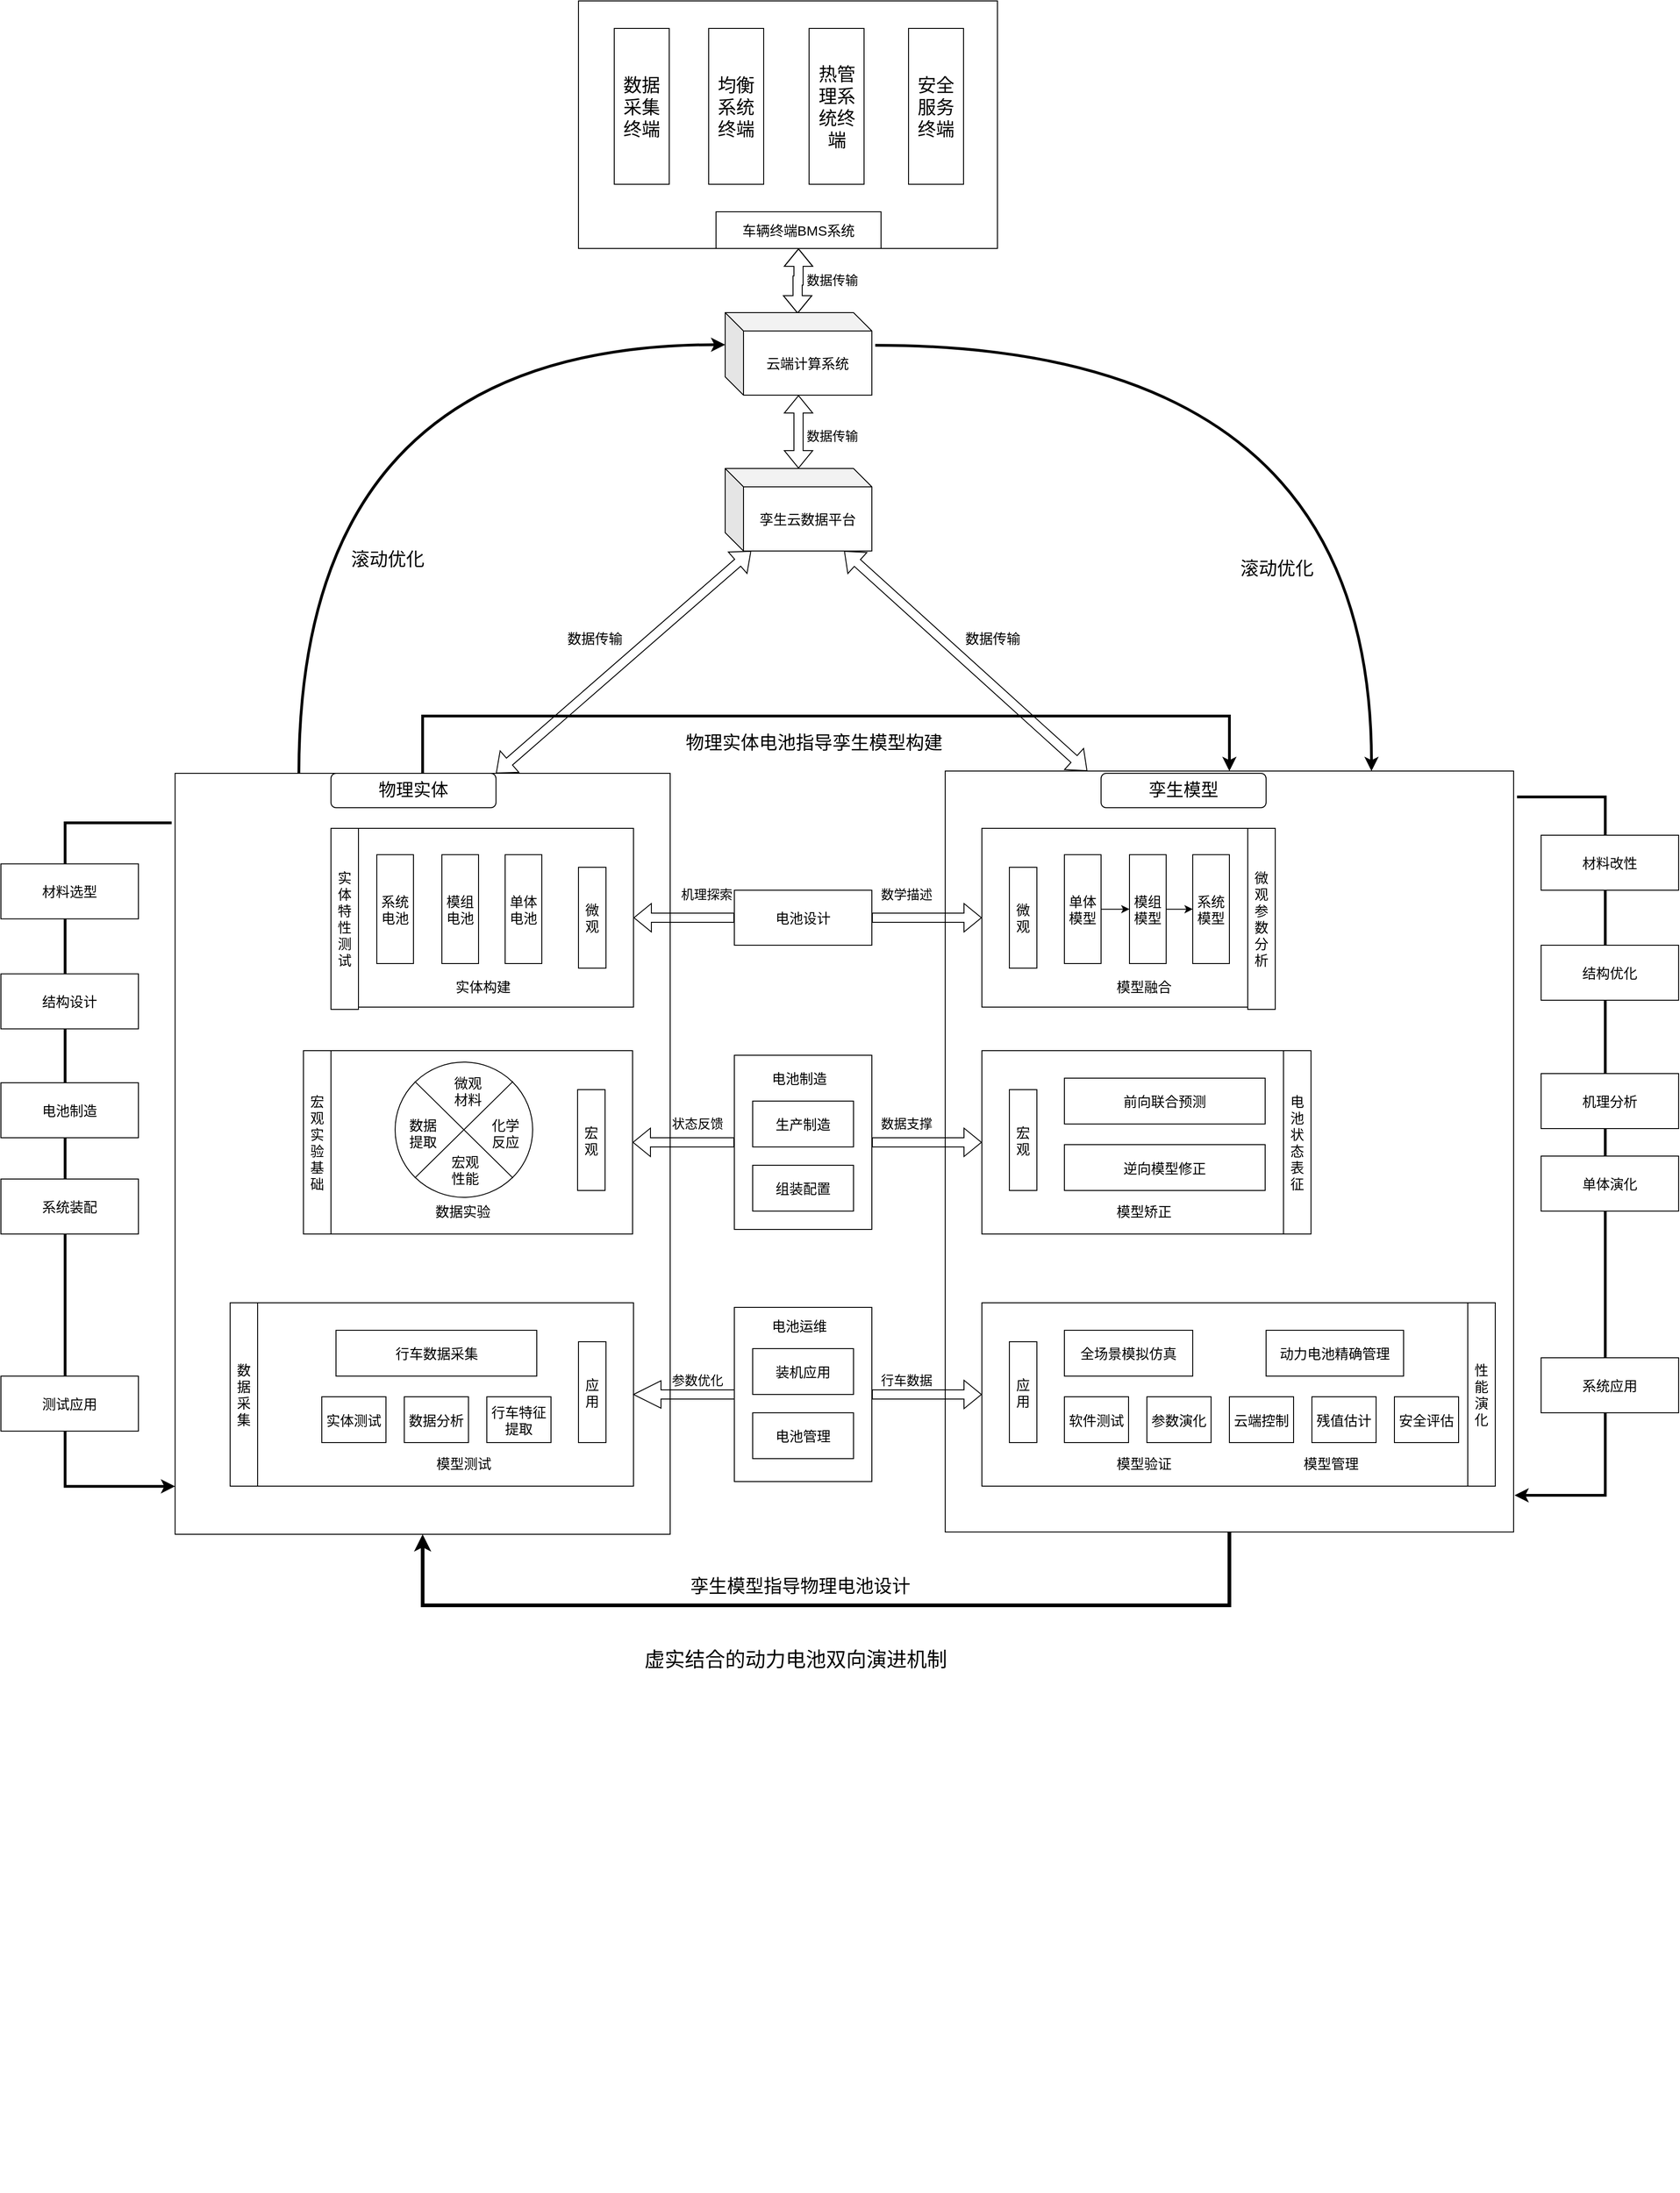 <mxfile version="21.0.8" type="github">
  <diagram name="第 1 页" id="kRsDdAJmcFYVDiyYqfov">
    <mxGraphModel dx="2074" dy="2285" grid="1" gridSize="10" guides="1" tooltips="1" connect="1" arrows="1" fold="1" page="1" pageScale="1" pageWidth="827" pageHeight="1169" math="0" shadow="0">
      <root>
        <mxCell id="0" />
        <mxCell id="1" parent="0" />
        <mxCell id="lLylnK0KZeJBV6ZpUmbg-146" value="" style="rounded=0;whiteSpace=wrap;html=1;" parent="1" vertex="1">
          <mxGeometry x="680" y="-360" width="457" height="270" as="geometry" />
        </mxCell>
        <mxCell id="lLylnK0KZeJBV6ZpUmbg-130" style="edgeStyle=orthogonalEdgeStyle;rounded=0;orthogonalLoop=1;jettySize=auto;html=1;entryX=0.5;entryY=0;entryDx=0;entryDy=0;strokeWidth=3;" parent="1" source="lLylnK0KZeJBV6ZpUmbg-120" target="lLylnK0KZeJBV6ZpUmbg-126" edge="1">
          <mxGeometry relative="1" as="geometry">
            <Array as="points">
              <mxPoint x="510" y="420" />
              <mxPoint x="1390" y="420" />
            </Array>
          </mxGeometry>
        </mxCell>
        <mxCell id="lLylnK0KZeJBV6ZpUmbg-142" style="edgeStyle=orthogonalEdgeStyle;rounded=0;orthogonalLoop=1;jettySize=auto;html=1;exitX=0.25;exitY=0;exitDx=0;exitDy=0;entryX=0;entryY=0;entryDx=0;entryDy=35;entryPerimeter=0;curved=1;strokeWidth=3;" parent="1" source="lLylnK0KZeJBV6ZpUmbg-120" target="lLylnK0KZeJBV6ZpUmbg-9" edge="1">
          <mxGeometry relative="1" as="geometry" />
        </mxCell>
        <mxCell id="lLylnK0KZeJBV6ZpUmbg-120" value="" style="rounded=0;whiteSpace=wrap;html=1;" parent="1" vertex="1">
          <mxGeometry x="240" y="482.5" width="540" height="830" as="geometry" />
        </mxCell>
        <mxCell id="lLylnK0KZeJBV6ZpUmbg-102" value="" style="group;flipH=1;" parent="1" vertex="1" connectable="0">
          <mxGeometry x="300" y="1060" width="440" height="970" as="geometry" />
        </mxCell>
        <mxCell id="lLylnK0KZeJBV6ZpUmbg-103" value="" style="rounded=0;whiteSpace=wrap;html=1;flipH=0;flipV=0;" parent="lLylnK0KZeJBV6ZpUmbg-102" vertex="1">
          <mxGeometry width="440" height="200" as="geometry" />
        </mxCell>
        <mxCell id="lLylnK0KZeJBV6ZpUmbg-104" value="&lt;font style=&quot;font-size: 15px;&quot;&gt;应用&lt;/font&gt;" style="rounded=0;whiteSpace=wrap;html=1;" parent="lLylnK0KZeJBV6ZpUmbg-102" vertex="1">
          <mxGeometry x="380" y="42.5" width="30" height="110" as="geometry" />
        </mxCell>
        <mxCell id="lLylnK0KZeJBV6ZpUmbg-105" value="&lt;font style=&quot;font-size: 15px;&quot;&gt;数据采集&lt;/font&gt;" style="rounded=0;whiteSpace=wrap;html=1;" parent="lLylnK0KZeJBV6ZpUmbg-102" vertex="1">
          <mxGeometry width="30" height="200" as="geometry" />
        </mxCell>
        <mxCell id="lLylnK0KZeJBV6ZpUmbg-106" value="&lt;font style=&quot;font-size: 15px;&quot;&gt;行车数据采集&lt;/font&gt;" style="rounded=0;whiteSpace=wrap;html=1;" parent="lLylnK0KZeJBV6ZpUmbg-102" vertex="1">
          <mxGeometry x="115.5" y="30" width="219" height="50" as="geometry" />
        </mxCell>
        <mxCell id="lLylnK0KZeJBV6ZpUmbg-107" value="&lt;font style=&quot;font-size: 15px;&quot;&gt;行车特征提取&lt;/font&gt;" style="rounded=0;whiteSpace=wrap;html=1;" parent="lLylnK0KZeJBV6ZpUmbg-102" vertex="1">
          <mxGeometry x="280" y="102.5" width="70" height="50" as="geometry" />
        </mxCell>
        <mxCell id="lLylnK0KZeJBV6ZpUmbg-108" value="&lt;div style=&quot;text-align: center;&quot;&gt;&lt;span style=&quot;background-color: initial; font-family: Helvetica;&quot;&gt;&lt;font style=&quot;font-size: 15px;&quot;&gt;模型测试&lt;/font&gt;&lt;/span&gt;&lt;/div&gt;" style="text;whiteSpace=wrap;html=1;" parent="lLylnK0KZeJBV6ZpUmbg-102" vertex="1">
          <mxGeometry x="222.5" y="160" width="73" height="30" as="geometry" />
        </mxCell>
        <mxCell id="lLylnK0KZeJBV6ZpUmbg-109" value="&lt;font style=&quot;font-size: 15px;&quot;&gt;数据分析&lt;/font&gt;" style="rounded=0;whiteSpace=wrap;html=1;" parent="lLylnK0KZeJBV6ZpUmbg-102" vertex="1">
          <mxGeometry x="190" y="102.5" width="70" height="50" as="geometry" />
        </mxCell>
        <mxCell id="lLylnK0KZeJBV6ZpUmbg-110" value="&lt;font style=&quot;font-size: 15px;&quot;&gt;实体测试&lt;/font&gt;" style="rounded=0;whiteSpace=wrap;html=1;" parent="lLylnK0KZeJBV6ZpUmbg-102" vertex="1">
          <mxGeometry x="100" y="102.5" width="70" height="50" as="geometry" />
        </mxCell>
        <mxCell id="lLylnK0KZeJBV6ZpUmbg-128" style="edgeStyle=orthogonalEdgeStyle;rounded=0;orthogonalLoop=1;jettySize=auto;html=1;entryX=0.5;entryY=1;entryDx=0;entryDy=0;exitX=0.5;exitY=1;exitDx=0;exitDy=0;startArrow=none;startFill=0;strokeWidth=4;" parent="1" source="lLylnK0KZeJBV6ZpUmbg-126" target="lLylnK0KZeJBV6ZpUmbg-120" edge="1">
          <mxGeometry relative="1" as="geometry">
            <Array as="points">
              <mxPoint x="1390" y="1390" />
              <mxPoint x="510" y="1390" />
            </Array>
          </mxGeometry>
        </mxCell>
        <mxCell id="lLylnK0KZeJBV6ZpUmbg-126" value="" style="rounded=0;whiteSpace=wrap;html=1;" parent="1" vertex="1">
          <mxGeometry x="1080" y="480" width="620" height="830" as="geometry" />
        </mxCell>
        <mxCell id="lLylnK0KZeJBV6ZpUmbg-77" style="edgeStyle=orthogonalEdgeStyle;rounded=0;orthogonalLoop=1;jettySize=auto;html=1;shape=flexArrow;" parent="1" source="lLylnK0KZeJBV6ZpUmbg-18" target="lLylnK0KZeJBV6ZpUmbg-53" edge="1">
          <mxGeometry relative="1" as="geometry" />
        </mxCell>
        <mxCell id="lLylnK0KZeJBV6ZpUmbg-78" style="edgeStyle=orthogonalEdgeStyle;rounded=0;orthogonalLoop=1;jettySize=auto;html=1;entryX=0;entryY=0.5;entryDx=0;entryDy=0;shape=flexArrow;" parent="1" source="lLylnK0KZeJBV6ZpUmbg-18" target="lLylnK0KZeJBV6ZpUmbg-48" edge="1">
          <mxGeometry relative="1" as="geometry" />
        </mxCell>
        <mxCell id="lLylnK0KZeJBV6ZpUmbg-14" style="edgeStyle=orthogonalEdgeStyle;rounded=0;orthogonalLoop=1;jettySize=auto;html=1;entryX=0.494;entryY=0.011;entryDx=0;entryDy=0;entryPerimeter=0;startArrow=classic;startFill=1;shape=flexArrow;" parent="1" source="lLylnK0KZeJBV6ZpUmbg-7" target="lLylnK0KZeJBV6ZpUmbg-9" edge="1">
          <mxGeometry relative="1" as="geometry" />
        </mxCell>
        <mxCell id="lLylnK0KZeJBV6ZpUmbg-7" value="&lt;font style=&quot;font-size: 15px;&quot;&gt;车辆终端BMS系统&lt;/font&gt;" style="rounded=0;whiteSpace=wrap;html=1;" parent="1" vertex="1">
          <mxGeometry x="830" y="-130" width="180" height="40" as="geometry" />
        </mxCell>
        <mxCell id="lLylnK0KZeJBV6ZpUmbg-38" style="edgeStyle=orthogonalEdgeStyle;rounded=0;orthogonalLoop=1;jettySize=auto;html=1;entryX=0;entryY=0.5;entryDx=0;entryDy=0;shape=flexArrow;" parent="1" source="lLylnK0KZeJBV6ZpUmbg-8" target="lLylnK0KZeJBV6ZpUmbg-29" edge="1">
          <mxGeometry relative="1" as="geometry" />
        </mxCell>
        <mxCell id="lLylnK0KZeJBV6ZpUmbg-40" style="edgeStyle=orthogonalEdgeStyle;rounded=0;orthogonalLoop=1;jettySize=auto;html=1;entryX=1;entryY=0.5;entryDx=0;entryDy=0;shape=flexArrow;" parent="1" source="lLylnK0KZeJBV6ZpUmbg-8" target="lLylnK0KZeJBV6ZpUmbg-33" edge="1">
          <mxGeometry relative="1" as="geometry" />
        </mxCell>
        <mxCell id="lLylnK0KZeJBV6ZpUmbg-8" value="&lt;font style=&quot;font-size: 15px;&quot;&gt;电池设计&lt;/font&gt;" style="rounded=0;whiteSpace=wrap;html=1;" parent="1" vertex="1">
          <mxGeometry x="850" y="610" width="150" height="60" as="geometry" />
        </mxCell>
        <mxCell id="lLylnK0KZeJBV6ZpUmbg-12" value="" style="edgeStyle=orthogonalEdgeStyle;rounded=0;orthogonalLoop=1;jettySize=auto;html=1;startArrow=classic;startFill=1;shape=flexArrow;" parent="1" source="lLylnK0KZeJBV6ZpUmbg-9" target="lLylnK0KZeJBV6ZpUmbg-11" edge="1">
          <mxGeometry relative="1" as="geometry" />
        </mxCell>
        <mxCell id="lLylnK0KZeJBV6ZpUmbg-9" value="&lt;font style=&quot;font-size: 15px;&quot;&gt;云端计算系统&lt;/font&gt;" style="shape=cube;whiteSpace=wrap;html=1;boundedLbl=1;backgroundOutline=1;darkOpacity=0.05;darkOpacity2=0.1;size=20;" parent="1" vertex="1">
          <mxGeometry x="840" y="-20" width="160" height="90" as="geometry" />
        </mxCell>
        <mxCell id="lLylnK0KZeJBV6ZpUmbg-132" style="rounded=0;orthogonalLoop=1;jettySize=auto;html=1;entryX=1;entryY=0;entryDx=0;entryDy=0;shape=flexArrow;startArrow=block;" parent="1" source="lLylnK0KZeJBV6ZpUmbg-11" target="lLylnK0KZeJBV6ZpUmbg-127" edge="1">
          <mxGeometry relative="1" as="geometry" />
        </mxCell>
        <mxCell id="lLylnK0KZeJBV6ZpUmbg-134" style="rounded=0;orthogonalLoop=1;jettySize=auto;html=1;entryX=0.25;entryY=0;entryDx=0;entryDy=0;shape=flexArrow;startArrow=block;" parent="1" source="lLylnK0KZeJBV6ZpUmbg-11" target="lLylnK0KZeJBV6ZpUmbg-126" edge="1">
          <mxGeometry relative="1" as="geometry" />
        </mxCell>
        <mxCell id="lLylnK0KZeJBV6ZpUmbg-144" style="edgeStyle=orthogonalEdgeStyle;rounded=0;orthogonalLoop=1;jettySize=auto;html=1;entryX=0.75;entryY=0;entryDx=0;entryDy=0;curved=1;strokeWidth=3;exitX=1.023;exitY=0.396;exitDx=0;exitDy=0;exitPerimeter=0;" parent="1" source="lLylnK0KZeJBV6ZpUmbg-9" target="lLylnK0KZeJBV6ZpUmbg-126" edge="1">
          <mxGeometry relative="1" as="geometry">
            <Array as="points">
              <mxPoint x="1545" y="16" />
            </Array>
          </mxGeometry>
        </mxCell>
        <mxCell id="lLylnK0KZeJBV6ZpUmbg-11" value="&lt;font style=&quot;font-size: 15px;&quot;&gt;孪生云数据平台&lt;/font&gt;" style="shape=cube;whiteSpace=wrap;html=1;boundedLbl=1;backgroundOutline=1;darkOpacity=0.05;darkOpacity2=0.1;size=20;" parent="1" vertex="1">
          <mxGeometry x="840" y="150" width="160" height="90" as="geometry" />
        </mxCell>
        <mxCell id="lLylnK0KZeJBV6ZpUmbg-16" value="&lt;span style=&quot;color: rgb(0, 0, 0); font-family: Helvetica; font-style: normal; font-variant-ligatures: normal; font-variant-caps: normal; font-weight: 400; letter-spacing: normal; orphans: 2; text-align: center; text-indent: 0px; text-transform: none; widows: 2; word-spacing: 0px; -webkit-text-stroke-width: 0px; background-color: rgb(251, 251, 251); text-decoration-thickness: initial; text-decoration-style: initial; text-decoration-color: initial; float: none; display: inline !important;&quot;&gt;&lt;font style=&quot;font-size: 14px;&quot;&gt;数据传输&lt;/font&gt;&lt;/span&gt;" style="text;whiteSpace=wrap;html=1;" parent="1" vertex="1">
          <mxGeometry x="927" y="100" width="73" height="30" as="geometry" />
        </mxCell>
        <mxCell id="lLylnK0KZeJBV6ZpUmbg-17" value="&lt;span style=&quot;color: rgb(0, 0, 0); font-family: Helvetica; font-style: normal; font-variant-ligatures: normal; font-variant-caps: normal; font-weight: 400; letter-spacing: normal; orphans: 2; text-align: center; text-indent: 0px; text-transform: none; widows: 2; word-spacing: 0px; -webkit-text-stroke-width: 0px; background-color: rgb(251, 251, 251); text-decoration-thickness: initial; text-decoration-style: initial; text-decoration-color: initial; float: none; display: inline !important;&quot;&gt;&lt;font style=&quot;font-size: 14px;&quot;&gt;数据传输&lt;/font&gt;&lt;/span&gt;" style="text;whiteSpace=wrap;html=1;" parent="1" vertex="1">
          <mxGeometry x="927" y="-70" width="73" height="30" as="geometry" />
        </mxCell>
        <mxCell id="lLylnK0KZeJBV6ZpUmbg-39" value="&lt;div style=&quot;text-align: center;&quot;&gt;&lt;span style=&quot;background-color: initial; font-family: Helvetica; font-size: 14px;&quot;&gt;数学描述&lt;/span&gt;&lt;/div&gt;" style="text;whiteSpace=wrap;html=1;" parent="1" vertex="1">
          <mxGeometry x="1008" y="600" width="73" height="30" as="geometry" />
        </mxCell>
        <mxCell id="lLylnK0KZeJBV6ZpUmbg-41" value="&lt;div style=&quot;text-align: center;&quot;&gt;&lt;span style=&quot;background-color: initial; font-family: Helvetica; font-size: 14px;&quot;&gt;机理探索&lt;/span&gt;&lt;/div&gt;" style="text;whiteSpace=wrap;html=1;" parent="1" vertex="1">
          <mxGeometry x="790" y="600" width="73" height="30" as="geometry" />
        </mxCell>
        <mxCell id="lLylnK0KZeJBV6ZpUmbg-76" value="" style="group" parent="1" vertex="1" connectable="0">
          <mxGeometry x="1120" y="785" width="359" height="200" as="geometry" />
        </mxCell>
        <mxCell id="lLylnK0KZeJBV6ZpUmbg-48" value="" style="rounded=0;whiteSpace=wrap;html=1;" parent="lLylnK0KZeJBV6ZpUmbg-76" vertex="1">
          <mxGeometry width="359" height="200" as="geometry" />
        </mxCell>
        <mxCell id="lLylnK0KZeJBV6ZpUmbg-27" value="&lt;font style=&quot;font-size: 15px;&quot;&gt;宏观&lt;/font&gt;" style="rounded=0;whiteSpace=wrap;html=1;" parent="lLylnK0KZeJBV6ZpUmbg-76" vertex="1">
          <mxGeometry x="30" y="42.5" width="30" height="110" as="geometry" />
        </mxCell>
        <mxCell id="lLylnK0KZeJBV6ZpUmbg-49" value="&lt;font style=&quot;font-size: 15px;&quot;&gt;电池状态表征&lt;/font&gt;" style="rounded=0;whiteSpace=wrap;html=1;" parent="lLylnK0KZeJBV6ZpUmbg-76" vertex="1">
          <mxGeometry x="329" width="30" height="200" as="geometry" />
        </mxCell>
        <mxCell id="lLylnK0KZeJBV6ZpUmbg-50" value="&lt;font style=&quot;font-size: 15px;&quot;&gt;前向联合预测&lt;/font&gt;" style="rounded=0;whiteSpace=wrap;html=1;" parent="lLylnK0KZeJBV6ZpUmbg-76" vertex="1">
          <mxGeometry x="90" y="30" width="219" height="50" as="geometry" />
        </mxCell>
        <mxCell id="lLylnK0KZeJBV6ZpUmbg-51" value="&lt;font style=&quot;font-size: 15px;&quot;&gt;逆向模型修正&lt;/font&gt;" style="rounded=0;whiteSpace=wrap;html=1;" parent="lLylnK0KZeJBV6ZpUmbg-76" vertex="1">
          <mxGeometry x="90" y="102.5" width="219" height="50" as="geometry" />
        </mxCell>
        <mxCell id="lLylnK0KZeJBV6ZpUmbg-52" value="&lt;div style=&quot;text-align: center;&quot;&gt;&lt;span style=&quot;background-color: initial; font-family: Helvetica;&quot;&gt;&lt;font style=&quot;font-size: 15px;&quot;&gt;模型矫正&lt;/font&gt;&lt;/span&gt;&lt;/div&gt;" style="text;whiteSpace=wrap;html=1;" parent="lLylnK0KZeJBV6ZpUmbg-76" vertex="1">
          <mxGeometry x="144.5" y="160" width="73" height="30" as="geometry" />
        </mxCell>
        <mxCell id="lLylnK0KZeJBV6ZpUmbg-79" value="&lt;div style=&quot;text-align: center;&quot;&gt;&lt;span style=&quot;background-color: initial; font-family: Helvetica; font-size: 14px;&quot;&gt;状态反馈&lt;/span&gt;&lt;/div&gt;" style="text;whiteSpace=wrap;html=1;" parent="1" vertex="1">
          <mxGeometry x="780" y="850" width="73" height="30" as="geometry" />
        </mxCell>
        <mxCell id="lLylnK0KZeJBV6ZpUmbg-80" value="&lt;div style=&quot;text-align: center;&quot;&gt;&lt;font face=&quot;Helvetica&quot;&gt;&lt;span style=&quot;font-size: 14px;&quot;&gt;数据支撑&lt;/span&gt;&lt;/font&gt;&lt;/div&gt;" style="text;whiteSpace=wrap;html=1;" parent="1" vertex="1">
          <mxGeometry x="1008" y="850" width="73" height="30" as="geometry" />
        </mxCell>
        <mxCell id="lLylnK0KZeJBV6ZpUmbg-81" value="" style="group" parent="1" vertex="1" connectable="0">
          <mxGeometry x="850" y="1060" width="400" height="440" as="geometry" />
        </mxCell>
        <mxCell id="lLylnK0KZeJBV6ZpUmbg-22" value="" style="rounded=0;whiteSpace=wrap;html=1;" parent="lLylnK0KZeJBV6ZpUmbg-81" vertex="1">
          <mxGeometry y="5" width="150" height="190" as="geometry" />
        </mxCell>
        <mxCell id="lLylnK0KZeJBV6ZpUmbg-23" value="&lt;font style=&quot;font-size: 15px;&quot;&gt;装机应用&lt;/font&gt;" style="rounded=0;whiteSpace=wrap;html=1;" parent="lLylnK0KZeJBV6ZpUmbg-81" vertex="1">
          <mxGeometry x="20" y="50" width="110" height="50" as="geometry" />
        </mxCell>
        <mxCell id="lLylnK0KZeJBV6ZpUmbg-24" value="&lt;font style=&quot;font-size: 15px;&quot;&gt;电池管理&lt;/font&gt;" style="rounded=0;whiteSpace=wrap;html=1;" parent="lLylnK0KZeJBV6ZpUmbg-81" vertex="1">
          <mxGeometry x="20" y="120" width="110" height="50" as="geometry" />
        </mxCell>
        <mxCell id="lLylnK0KZeJBV6ZpUmbg-25" value="&lt;span style=&quot;color: rgb(0, 0, 0); font-family: Helvetica; font-style: normal; font-variant-ligatures: normal; font-variant-caps: normal; font-weight: 400; letter-spacing: normal; orphans: 2; text-align: center; text-indent: 0px; text-transform: none; widows: 2; word-spacing: 0px; -webkit-text-stroke-width: 0px; background-color: rgb(251, 251, 251); text-decoration-thickness: initial; text-decoration-style: initial; text-decoration-color: initial; float: none; display: inline !important;&quot;&gt;&lt;font style=&quot;font-size: 15px;&quot;&gt;电池运维&lt;/font&gt;&lt;/span&gt;" style="text;whiteSpace=wrap;html=1;" parent="lLylnK0KZeJBV6ZpUmbg-81" vertex="1">
          <mxGeometry x="38.5" y="10" width="73" height="30" as="geometry" />
        </mxCell>
        <mxCell id="lLylnK0KZeJBV6ZpUmbg-129" value="&lt;div style=&quot;text-align: center;&quot;&gt;&lt;font style=&quot;font-size: 20px;&quot; face=&quot;Helvetica&quot;&gt;孪生模型指导物理电池设计&lt;/font&gt;&lt;/div&gt;" style="text;whiteSpace=wrap;html=1;" parent="lLylnK0KZeJBV6ZpUmbg-81" vertex="1">
          <mxGeometry x="-50" y="290" width="260" height="30" as="geometry" />
        </mxCell>
        <mxCell id="lLylnK0KZeJBV6ZpUmbg-136" value="&lt;div class=&quot;lake-content&quot;&gt;&lt;span class=&quot;ne-text&quot;&gt;&lt;font style=&quot;font-size: 22px;&quot;&gt;虚实结合的动力电池双向演进机制&lt;/font&gt;&lt;/span&gt;&lt;/div&gt;" style="text;whiteSpace=wrap;html=1;" parent="lLylnK0KZeJBV6ZpUmbg-81" vertex="1">
          <mxGeometry x="-100" y="370" width="500" height="40" as="geometry" />
        </mxCell>
        <mxCell id="lLylnK0KZeJBV6ZpUmbg-82" value="" style="group" parent="1" vertex="1" connectable="0">
          <mxGeometry x="850" y="790" width="150" height="190" as="geometry" />
        </mxCell>
        <mxCell id="lLylnK0KZeJBV6ZpUmbg-18" value="" style="rounded=0;whiteSpace=wrap;html=1;" parent="lLylnK0KZeJBV6ZpUmbg-82" vertex="1">
          <mxGeometry width="150" height="190" as="geometry" />
        </mxCell>
        <mxCell id="lLylnK0KZeJBV6ZpUmbg-19" value="&lt;font style=&quot;font-size: 15px;&quot;&gt;生产制造&lt;/font&gt;" style="rounded=0;whiteSpace=wrap;html=1;" parent="lLylnK0KZeJBV6ZpUmbg-82" vertex="1">
          <mxGeometry x="20" y="50" width="110" height="50" as="geometry" />
        </mxCell>
        <mxCell id="lLylnK0KZeJBV6ZpUmbg-20" value="&lt;font style=&quot;font-size: 15px;&quot;&gt;组装配置&lt;/font&gt;" style="rounded=0;whiteSpace=wrap;html=1;" parent="lLylnK0KZeJBV6ZpUmbg-82" vertex="1">
          <mxGeometry x="20" y="120" width="110" height="50" as="geometry" />
        </mxCell>
        <mxCell id="lLylnK0KZeJBV6ZpUmbg-21" value="&lt;span style=&quot;color: rgb(0, 0, 0); font-family: Helvetica; font-style: normal; font-variant-ligatures: normal; font-variant-caps: normal; font-weight: 400; letter-spacing: normal; orphans: 2; text-align: center; text-indent: 0px; text-transform: none; widows: 2; word-spacing: 0px; -webkit-text-stroke-width: 0px; background-color: rgb(251, 251, 251); text-decoration-thickness: initial; text-decoration-style: initial; text-decoration-color: initial; float: none; display: inline !important;&quot;&gt;&lt;font style=&quot;font-size: 15px;&quot;&gt;电池制造&lt;/font&gt;&lt;/span&gt;" style="text;whiteSpace=wrap;html=1;" parent="lLylnK0KZeJBV6ZpUmbg-82" vertex="1">
          <mxGeometry x="38.5" y="10" width="73" height="30" as="geometry" />
        </mxCell>
        <mxCell id="lLylnK0KZeJBV6ZpUmbg-83" value="" style="group" parent="1" vertex="1" connectable="0">
          <mxGeometry x="1120" y="1060" width="560" height="200" as="geometry" />
        </mxCell>
        <mxCell id="lLylnK0KZeJBV6ZpUmbg-84" value="" style="rounded=0;whiteSpace=wrap;html=1;" parent="lLylnK0KZeJBV6ZpUmbg-83" vertex="1">
          <mxGeometry width="560" height="200" as="geometry" />
        </mxCell>
        <mxCell id="lLylnK0KZeJBV6ZpUmbg-85" value="&lt;font style=&quot;font-size: 15px;&quot;&gt;应用&lt;/font&gt;" style="rounded=0;whiteSpace=wrap;html=1;" parent="lLylnK0KZeJBV6ZpUmbg-83" vertex="1">
          <mxGeometry x="30" y="42.5" width="30" height="110" as="geometry" />
        </mxCell>
        <mxCell id="lLylnK0KZeJBV6ZpUmbg-86" value="&lt;font style=&quot;font-size: 15px;&quot;&gt;性能演化&lt;/font&gt;" style="rounded=0;whiteSpace=wrap;html=1;" parent="lLylnK0KZeJBV6ZpUmbg-83" vertex="1">
          <mxGeometry x="530" width="30" height="200" as="geometry" />
        </mxCell>
        <mxCell id="lLylnK0KZeJBV6ZpUmbg-87" value="&lt;font style=&quot;font-size: 15px;&quot;&gt;全场景模拟仿真&lt;/font&gt;" style="rounded=0;whiteSpace=wrap;html=1;" parent="lLylnK0KZeJBV6ZpUmbg-83" vertex="1">
          <mxGeometry x="90" y="30" width="140" height="50" as="geometry" />
        </mxCell>
        <mxCell id="lLylnK0KZeJBV6ZpUmbg-88" value="&lt;font style=&quot;font-size: 15px;&quot;&gt;软件测试&lt;/font&gt;" style="rounded=0;whiteSpace=wrap;html=1;" parent="lLylnK0KZeJBV6ZpUmbg-83" vertex="1">
          <mxGeometry x="90" y="102.5" width="70" height="50" as="geometry" />
        </mxCell>
        <mxCell id="lLylnK0KZeJBV6ZpUmbg-89" value="&lt;div style=&quot;text-align: center;&quot;&gt;&lt;span style=&quot;background-color: initial; font-family: Helvetica;&quot;&gt;&lt;font style=&quot;font-size: 15px;&quot;&gt;模型验证&lt;/font&gt;&lt;/span&gt;&lt;/div&gt;" style="text;whiteSpace=wrap;html=1;" parent="lLylnK0KZeJBV6ZpUmbg-83" vertex="1">
          <mxGeometry x="144.5" y="160" width="73" height="30" as="geometry" />
        </mxCell>
        <mxCell id="lLylnK0KZeJBV6ZpUmbg-92" value="&lt;font style=&quot;font-size: 15px;&quot;&gt;参数演化&lt;/font&gt;" style="rounded=0;whiteSpace=wrap;html=1;" parent="lLylnK0KZeJBV6ZpUmbg-83" vertex="1">
          <mxGeometry x="180" y="102.5" width="70" height="50" as="geometry" />
        </mxCell>
        <mxCell id="lLylnK0KZeJBV6ZpUmbg-101" value="&lt;font style=&quot;font-size: 15px;&quot;&gt;云端控制&lt;/font&gt;" style="rounded=0;whiteSpace=wrap;html=1;" parent="lLylnK0KZeJBV6ZpUmbg-83" vertex="1">
          <mxGeometry x="270" y="102.5" width="70" height="50" as="geometry" />
        </mxCell>
        <mxCell id="lLylnK0KZeJBV6ZpUmbg-138" value="&lt;font style=&quot;font-size: 15px;&quot;&gt;动力电池精确管理&lt;/font&gt;" style="rounded=0;whiteSpace=wrap;html=1;" parent="lLylnK0KZeJBV6ZpUmbg-83" vertex="1">
          <mxGeometry x="310" y="30" width="150" height="50" as="geometry" />
        </mxCell>
        <mxCell id="lLylnK0KZeJBV6ZpUmbg-139" value="&lt;div style=&quot;text-align: center;&quot;&gt;&lt;span style=&quot;background-color: initial; font-family: Helvetica;&quot;&gt;&lt;font style=&quot;font-size: 15px;&quot;&gt;模型管理&lt;/font&gt;&lt;/span&gt;&lt;/div&gt;" style="text;whiteSpace=wrap;html=1;" parent="lLylnK0KZeJBV6ZpUmbg-83" vertex="1">
          <mxGeometry x="348.5" y="160" width="73" height="30" as="geometry" />
        </mxCell>
        <mxCell id="lLylnK0KZeJBV6ZpUmbg-140" value="&lt;font style=&quot;font-size: 15px;&quot;&gt;残值估计&lt;/font&gt;" style="rounded=0;whiteSpace=wrap;html=1;" parent="lLylnK0KZeJBV6ZpUmbg-83" vertex="1">
          <mxGeometry x="360" y="102.5" width="70" height="50" as="geometry" />
        </mxCell>
        <mxCell id="lLylnK0KZeJBV6ZpUmbg-141" value="&lt;font style=&quot;font-size: 15px;&quot;&gt;安全评估&lt;/font&gt;" style="rounded=0;whiteSpace=wrap;html=1;" parent="lLylnK0KZeJBV6ZpUmbg-83" vertex="1">
          <mxGeometry x="450" y="102.5" width="70" height="50" as="geometry" />
        </mxCell>
        <mxCell id="lLylnK0KZeJBV6ZpUmbg-113" style="edgeStyle=orthogonalEdgeStyle;rounded=0;orthogonalLoop=1;jettySize=auto;html=1;entryX=0;entryY=0.5;entryDx=0;entryDy=0;shape=flexArrow;" parent="1" source="lLylnK0KZeJBV6ZpUmbg-22" target="lLylnK0KZeJBV6ZpUmbg-84" edge="1">
          <mxGeometry relative="1" as="geometry" />
        </mxCell>
        <mxCell id="lLylnK0KZeJBV6ZpUmbg-114" value="&lt;div style=&quot;text-align: center;&quot;&gt;&lt;font face=&quot;Helvetica&quot;&gt;&lt;span style=&quot;font-size: 14px;&quot;&gt;行车数据&lt;/span&gt;&lt;/font&gt;&lt;/div&gt;" style="text;whiteSpace=wrap;html=1;" parent="1" vertex="1">
          <mxGeometry x="1008" y="1130" width="73" height="30" as="geometry" />
        </mxCell>
        <mxCell id="lLylnK0KZeJBV6ZpUmbg-115" style="edgeStyle=orthogonalEdgeStyle;rounded=0;orthogonalLoop=1;jettySize=auto;html=1;entryX=1;entryY=0.5;entryDx=0;entryDy=0;shape=arrow;" parent="1" source="lLylnK0KZeJBV6ZpUmbg-22" target="lLylnK0KZeJBV6ZpUmbg-103" edge="1">
          <mxGeometry relative="1" as="geometry">
            <Array as="points">
              <mxPoint x="780" y="1160" />
              <mxPoint x="780" y="1160" />
            </Array>
          </mxGeometry>
        </mxCell>
        <mxCell id="lLylnK0KZeJBV6ZpUmbg-116" value="&lt;div style=&quot;text-align: center;&quot;&gt;&lt;span style=&quot;background-color: initial; font-family: Helvetica; font-size: 14px;&quot;&gt;参数优化&lt;/span&gt;&lt;/div&gt;" style="text;whiteSpace=wrap;html=1;" parent="1" vertex="1">
          <mxGeometry x="780" y="1130" width="73" height="30" as="geometry" />
        </mxCell>
        <mxCell id="lLylnK0KZeJBV6ZpUmbg-118" value="" style="group" parent="1" vertex="1" connectable="0">
          <mxGeometry x="1120" y="542.5" width="320" height="197.5" as="geometry" />
        </mxCell>
        <mxCell id="lLylnK0KZeJBV6ZpUmbg-29" value="" style="rounded=0;whiteSpace=wrap;html=1;" parent="lLylnK0KZeJBV6ZpUmbg-118" vertex="1">
          <mxGeometry width="320" height="195" as="geometry" />
        </mxCell>
        <mxCell id="lLylnK0KZeJBV6ZpUmbg-26" value="&lt;font style=&quot;font-size: 15px;&quot;&gt;微观&lt;/font&gt;" style="rounded=0;whiteSpace=wrap;html=1;" parent="lLylnK0KZeJBV6ZpUmbg-118" vertex="1">
          <mxGeometry x="30" y="42.5" width="30" height="110" as="geometry" />
        </mxCell>
        <mxCell id="lLylnK0KZeJBV6ZpUmbg-30" value="&lt;span style=&quot;font-size: 15px;&quot;&gt;单体模型&lt;/span&gt;" style="rounded=0;whiteSpace=wrap;html=1;" parent="lLylnK0KZeJBV6ZpUmbg-118" vertex="1">
          <mxGeometry x="90" y="28.75" width="40" height="118.75" as="geometry" />
        </mxCell>
        <mxCell id="lLylnK0KZeJBV6ZpUmbg-31" value="&lt;span style=&quot;font-size: 15px;&quot;&gt;模组模型&lt;/span&gt;" style="rounded=0;whiteSpace=wrap;html=1;" parent="lLylnK0KZeJBV6ZpUmbg-118" vertex="1">
          <mxGeometry x="161" y="28.75" width="40" height="118.75" as="geometry" />
        </mxCell>
        <mxCell id="lLylnK0KZeJBV6ZpUmbg-44" style="edgeStyle=orthogonalEdgeStyle;rounded=0;orthogonalLoop=1;jettySize=auto;html=1;entryX=0;entryY=0.5;entryDx=0;entryDy=0;" parent="lLylnK0KZeJBV6ZpUmbg-118" source="lLylnK0KZeJBV6ZpUmbg-30" target="lLylnK0KZeJBV6ZpUmbg-31" edge="1">
          <mxGeometry relative="1" as="geometry" />
        </mxCell>
        <mxCell id="lLylnK0KZeJBV6ZpUmbg-32" value="&lt;span style=&quot;font-size: 15px;&quot;&gt;系统模型&lt;/span&gt;" style="rounded=0;whiteSpace=wrap;html=1;" parent="lLylnK0KZeJBV6ZpUmbg-118" vertex="1">
          <mxGeometry x="230" y="28.75" width="40" height="118.75" as="geometry" />
        </mxCell>
        <mxCell id="lLylnK0KZeJBV6ZpUmbg-46" style="edgeStyle=orthogonalEdgeStyle;rounded=0;orthogonalLoop=1;jettySize=auto;html=1;entryX=0;entryY=0.5;entryDx=0;entryDy=0;" parent="lLylnK0KZeJBV6ZpUmbg-118" source="lLylnK0KZeJBV6ZpUmbg-31" target="lLylnK0KZeJBV6ZpUmbg-32" edge="1">
          <mxGeometry relative="1" as="geometry" />
        </mxCell>
        <mxCell id="lLylnK0KZeJBV6ZpUmbg-43" value="&lt;div style=&quot;text-align: center;&quot;&gt;&lt;span style=&quot;background-color: initial; font-family: Helvetica;&quot;&gt;&lt;font style=&quot;font-size: 15px;&quot;&gt;模型融合&lt;/font&gt;&lt;/span&gt;&lt;/div&gt;" style="text;whiteSpace=wrap;html=1;" parent="lLylnK0KZeJBV6ZpUmbg-118" vertex="1">
          <mxGeometry x="144.5" y="157.5" width="73" height="30" as="geometry" />
        </mxCell>
        <mxCell id="lLylnK0KZeJBV6ZpUmbg-111" value="&lt;span style=&quot;font-size: 15px;&quot;&gt;微观参数分析&lt;/span&gt;" style="rounded=0;whiteSpace=wrap;html=1;" parent="lLylnK0KZeJBV6ZpUmbg-118" vertex="1">
          <mxGeometry x="290" width="30" height="197.5" as="geometry" />
        </mxCell>
        <mxCell id="lLylnK0KZeJBV6ZpUmbg-119" value="" style="group" parent="1" vertex="1" connectable="0">
          <mxGeometry x="410" y="542.5" width="380" height="797.5" as="geometry" />
        </mxCell>
        <mxCell id="lLylnK0KZeJBV6ZpUmbg-33" value="" style="rounded=0;whiteSpace=wrap;html=1;" parent="lLylnK0KZeJBV6ZpUmbg-119" vertex="1">
          <mxGeometry width="330" height="195" as="geometry" />
        </mxCell>
        <mxCell id="lLylnK0KZeJBV6ZpUmbg-34" value="&lt;font style=&quot;font-size: 15px;&quot;&gt;微观&lt;/font&gt;" style="rounded=0;whiteSpace=wrap;html=1;" parent="lLylnK0KZeJBV6ZpUmbg-119" vertex="1">
          <mxGeometry x="270" y="42.5" width="30" height="110" as="geometry" />
        </mxCell>
        <mxCell id="lLylnK0KZeJBV6ZpUmbg-35" value="&lt;span style=&quot;font-size: 15px;&quot;&gt;系统电池&lt;/span&gt;" style="rounded=0;whiteSpace=wrap;html=1;" parent="lLylnK0KZeJBV6ZpUmbg-119" vertex="1">
          <mxGeometry x="50" y="28.75" width="40" height="118.75" as="geometry" />
        </mxCell>
        <mxCell id="lLylnK0KZeJBV6ZpUmbg-36" value="&lt;span style=&quot;font-size: 15px;&quot;&gt;模组电池&lt;/span&gt;" style="rounded=0;whiteSpace=wrap;html=1;" parent="lLylnK0KZeJBV6ZpUmbg-119" vertex="1">
          <mxGeometry x="121" y="28.75" width="40" height="118.75" as="geometry" />
        </mxCell>
        <mxCell id="lLylnK0KZeJBV6ZpUmbg-37" value="&lt;span style=&quot;font-size: 15px;&quot;&gt;单体电池&lt;/span&gt;" style="rounded=0;whiteSpace=wrap;html=1;" parent="lLylnK0KZeJBV6ZpUmbg-119" vertex="1">
          <mxGeometry x="190" y="28.75" width="40" height="118.75" as="geometry" />
        </mxCell>
        <mxCell id="lLylnK0KZeJBV6ZpUmbg-47" value="&lt;div style=&quot;text-align: center;&quot;&gt;&lt;span style=&quot;background-color: initial; font-family: Helvetica;&quot;&gt;&lt;font style=&quot;font-size: 15px;&quot;&gt;实体构建&lt;/font&gt;&lt;/span&gt;&lt;/div&gt;" style="text;whiteSpace=wrap;html=1;" parent="lLylnK0KZeJBV6ZpUmbg-119" vertex="1">
          <mxGeometry x="133.5" y="157.5" width="73" height="30" as="geometry" />
        </mxCell>
        <mxCell id="lLylnK0KZeJBV6ZpUmbg-112" value="&lt;span style=&quot;font-size: 15px;&quot;&gt;实体特性测试&lt;/span&gt;" style="rounded=0;whiteSpace=wrap;html=1;" parent="lLylnK0KZeJBV6ZpUmbg-119" vertex="1">
          <mxGeometry width="30" height="197.5" as="geometry" />
        </mxCell>
        <mxCell id="lLylnK0KZeJBV6ZpUmbg-121" value="&lt;font style=&quot;font-size: 19px;&quot;&gt;孪生模型&lt;/font&gt;" style="rounded=1;whiteSpace=wrap;html=1;" parent="1" vertex="1">
          <mxGeometry x="1250" y="482.5" width="180" height="37.5" as="geometry" />
        </mxCell>
        <mxCell id="lLylnK0KZeJBV6ZpUmbg-75" value="" style="group" parent="1" vertex="1" connectable="0">
          <mxGeometry x="380" y="785" width="359" height="200" as="geometry" />
        </mxCell>
        <mxCell id="lLylnK0KZeJBV6ZpUmbg-53" value="" style="rounded=0;whiteSpace=wrap;html=1;container=0;" parent="lLylnK0KZeJBV6ZpUmbg-75" vertex="1">
          <mxGeometry width="359" height="200" as="geometry" />
        </mxCell>
        <mxCell id="lLylnK0KZeJBV6ZpUmbg-54" value="&lt;font style=&quot;font-size: 15px;&quot;&gt;宏观&lt;/font&gt;" style="rounded=0;whiteSpace=wrap;html=1;container=0;" parent="lLylnK0KZeJBV6ZpUmbg-75" vertex="1">
          <mxGeometry x="299" y="42.5" width="30" height="110" as="geometry" />
        </mxCell>
        <mxCell id="lLylnK0KZeJBV6ZpUmbg-55" value="&lt;font style=&quot;font-size: 15px;&quot;&gt;宏观实验基础&lt;/font&gt;" style="rounded=0;whiteSpace=wrap;html=1;container=0;" parent="lLylnK0KZeJBV6ZpUmbg-75" vertex="1">
          <mxGeometry width="30" height="200" as="geometry" />
        </mxCell>
        <mxCell id="lLylnK0KZeJBV6ZpUmbg-58" value="&lt;div style=&quot;text-align: center;&quot;&gt;&lt;span style=&quot;background-color: initial; font-family: Helvetica;&quot;&gt;&lt;font style=&quot;font-size: 15px;&quot;&gt;数据实验&lt;/font&gt;&lt;/span&gt;&lt;/div&gt;" style="text;whiteSpace=wrap;html=1;container=0;" parent="lLylnK0KZeJBV6ZpUmbg-75" vertex="1">
          <mxGeometry x="141.5" y="160" width="73" height="30" as="geometry" />
        </mxCell>
        <mxCell id="lLylnK0KZeJBV6ZpUmbg-60" value="" style="verticalLabelPosition=bottom;verticalAlign=top;html=1;shape=mxgraph.flowchart.or;container=0;" parent="lLylnK0KZeJBV6ZpUmbg-75" vertex="1">
          <mxGeometry x="100" y="12.5" width="150" height="147.5" as="geometry" />
        </mxCell>
        <mxCell id="lLylnK0KZeJBV6ZpUmbg-62" value="&lt;div style=&quot;text-align: center;&quot;&gt;&lt;span style=&quot;background-color: initial; font-family: Helvetica;&quot;&gt;&lt;font style=&quot;font-size: 15px;&quot;&gt;微观材料&lt;/font&gt;&lt;/span&gt;&lt;/div&gt;" style="text;whiteSpace=wrap;html=1;container=0;" parent="lLylnK0KZeJBV6ZpUmbg-75" vertex="1">
          <mxGeometry x="158.75" y="20" width="38.5" height="40" as="geometry" />
        </mxCell>
        <mxCell id="lLylnK0KZeJBV6ZpUmbg-63" value="&lt;div style=&quot;text-align: center;&quot;&gt;&lt;span style=&quot;background-color: initial; font-family: Helvetica;&quot;&gt;&lt;font style=&quot;font-size: 15px;&quot;&gt;化学反应&lt;/font&gt;&lt;/span&gt;&lt;/div&gt;" style="text;whiteSpace=wrap;html=1;container=0;" parent="lLylnK0KZeJBV6ZpUmbg-75" vertex="1">
          <mxGeometry x="200" y="66.25" width="38.5" height="40" as="geometry" />
        </mxCell>
        <mxCell id="lLylnK0KZeJBV6ZpUmbg-64" value="&lt;div style=&quot;text-align: center;&quot;&gt;&lt;span style=&quot;background-color: initial; font-family: Helvetica;&quot;&gt;&lt;font style=&quot;font-size: 15px;&quot;&gt;宏观性能&lt;/font&gt;&lt;/span&gt;&lt;/div&gt;" style="text;whiteSpace=wrap;html=1;container=0;" parent="lLylnK0KZeJBV6ZpUmbg-75" vertex="1">
          <mxGeometry x="155.75" y="106.25" width="38.5" height="40" as="geometry" />
        </mxCell>
        <mxCell id="lLylnK0KZeJBV6ZpUmbg-74" value="&lt;div style=&quot;text-align: center;&quot;&gt;&lt;span style=&quot;background-color: initial; font-family: Helvetica;&quot;&gt;&lt;font style=&quot;font-size: 15px;&quot;&gt;数据提取&lt;/font&gt;&lt;/span&gt;&lt;/div&gt;" style="text;whiteSpace=wrap;html=1;container=0;" parent="lLylnK0KZeJBV6ZpUmbg-75" vertex="1">
          <mxGeometry x="110" y="66.25" width="38.5" height="40" as="geometry" />
        </mxCell>
        <mxCell id="lLylnK0KZeJBV6ZpUmbg-127" value="&lt;font style=&quot;font-size: 19px;&quot;&gt;物理实体&lt;/font&gt;" style="rounded=1;whiteSpace=wrap;html=1;" parent="1" vertex="1">
          <mxGeometry x="410" y="482.5" width="180" height="37.5" as="geometry" />
        </mxCell>
        <mxCell id="lLylnK0KZeJBV6ZpUmbg-131" value="&lt;div style=&quot;text-align: center;&quot;&gt;&lt;font style=&quot;font-size: 20px;&quot; face=&quot;Helvetica&quot;&gt;物理实体电池指导孪生模型构建&lt;/font&gt;&lt;/div&gt;" style="text;whiteSpace=wrap;html=1;" parent="1" vertex="1">
          <mxGeometry x="795" y="430" width="295" height="30" as="geometry" />
        </mxCell>
        <mxCell id="lLylnK0KZeJBV6ZpUmbg-133" value="&lt;span style=&quot;color: rgb(0, 0, 0); font-family: Helvetica; font-style: normal; font-variant-ligatures: normal; font-variant-caps: normal; font-weight: 400; letter-spacing: normal; orphans: 2; text-align: center; text-indent: 0px; text-transform: none; widows: 2; word-spacing: 0px; -webkit-text-stroke-width: 0px; background-color: rgb(251, 251, 251); text-decoration-thickness: initial; text-decoration-style: initial; text-decoration-color: initial; float: none; display: inline !important;&quot;&gt;&lt;font style=&quot;font-size: 15px;&quot;&gt;数据传输&lt;/font&gt;&lt;/span&gt;" style="text;whiteSpace=wrap;html=1;" parent="1" vertex="1">
          <mxGeometry x="666" y="320" width="73" height="30" as="geometry" />
        </mxCell>
        <mxCell id="lLylnK0KZeJBV6ZpUmbg-135" value="&lt;span style=&quot;color: rgb(0, 0, 0); font-family: Helvetica; font-style: normal; font-variant-ligatures: normal; font-variant-caps: normal; font-weight: 400; letter-spacing: normal; orphans: 2; text-align: center; text-indent: 0px; text-transform: none; widows: 2; word-spacing: 0px; -webkit-text-stroke-width: 0px; background-color: rgb(251, 251, 251); text-decoration-thickness: initial; text-decoration-style: initial; text-decoration-color: initial; float: none; display: inline !important;&quot;&gt;&lt;font style=&quot;font-size: 15px;&quot;&gt;数据传输&lt;/font&gt;&lt;/span&gt;" style="text;whiteSpace=wrap;html=1;" parent="1" vertex="1">
          <mxGeometry x="1100" y="320" width="73" height="30" as="geometry" />
        </mxCell>
        <mxCell id="lLylnK0KZeJBV6ZpUmbg-143" value="&lt;span style=&quot;color: rgb(0, 0, 0); font-family: Helvetica; font-style: normal; font-variant-ligatures: normal; font-variant-caps: normal; font-weight: 400; letter-spacing: normal; orphans: 2; text-align: center; text-indent: 0px; text-transform: none; widows: 2; word-spacing: 0px; -webkit-text-stroke-width: 0px; background-color: rgb(251, 251, 251); text-decoration-thickness: initial; text-decoration-style: initial; text-decoration-color: initial; float: none; display: inline !important;&quot;&gt;&lt;font style=&quot;font-size: 20px;&quot;&gt;滚动优化&lt;/font&gt;&lt;/span&gt;" style="text;whiteSpace=wrap;html=1;" parent="1" vertex="1">
          <mxGeometry x="430" y="230" width="90" height="30" as="geometry" />
        </mxCell>
        <mxCell id="lLylnK0KZeJBV6ZpUmbg-145" value="&lt;span style=&quot;color: rgb(0, 0, 0); font-family: Helvetica; font-style: normal; font-variant-ligatures: normal; font-variant-caps: normal; font-weight: 400; letter-spacing: normal; orphans: 2; text-align: center; text-indent: 0px; text-transform: none; widows: 2; word-spacing: 0px; -webkit-text-stroke-width: 0px; background-color: rgb(251, 251, 251); text-decoration-thickness: initial; text-decoration-style: initial; text-decoration-color: initial; float: none; display: inline !important;&quot;&gt;&lt;font style=&quot;font-size: 20px;&quot;&gt;滚动优化&lt;/font&gt;&lt;/span&gt;" style="text;whiteSpace=wrap;html=1;" parent="1" vertex="1">
          <mxGeometry x="1400" y="240" width="100" height="30" as="geometry" />
        </mxCell>
        <mxCell id="lLylnK0KZeJBV6ZpUmbg-147" value="&lt;font style=&quot;font-size: 20px;&quot;&gt;数据采集终端&lt;/font&gt;" style="rounded=0;whiteSpace=wrap;html=1;" parent="1" vertex="1">
          <mxGeometry x="719" y="-330" width="60" height="170" as="geometry" />
        </mxCell>
        <mxCell id="lLylnK0KZeJBV6ZpUmbg-148" value="&lt;font style=&quot;font-size: 20px;&quot;&gt;均衡系统终端&lt;/font&gt;" style="rounded=0;whiteSpace=wrap;html=1;" parent="1" vertex="1">
          <mxGeometry x="822" y="-330" width="60" height="170" as="geometry" />
        </mxCell>
        <mxCell id="lLylnK0KZeJBV6ZpUmbg-149" value="&lt;font style=&quot;font-size: 20px;&quot;&gt;热管理系统终端&lt;/font&gt;" style="rounded=0;whiteSpace=wrap;html=1;" parent="1" vertex="1">
          <mxGeometry x="931.5" y="-330" width="60" height="170" as="geometry" />
        </mxCell>
        <mxCell id="lLylnK0KZeJBV6ZpUmbg-150" value="&lt;font style=&quot;font-size: 20px;&quot;&gt;安全服务终端&lt;/font&gt;" style="rounded=0;whiteSpace=wrap;html=1;" parent="1" vertex="1">
          <mxGeometry x="1040" y="-330" width="60" height="170" as="geometry" />
        </mxCell>
        <mxCell id="lLylnK0KZeJBV6ZpUmbg-156" style="edgeStyle=orthogonalEdgeStyle;rounded=0;orthogonalLoop=1;jettySize=auto;html=1;strokeWidth=3;exitX=1.006;exitY=0.034;exitDx=0;exitDy=0;exitPerimeter=0;" parent="1" source="lLylnK0KZeJBV6ZpUmbg-126" edge="1">
          <mxGeometry relative="1" as="geometry">
            <mxPoint x="1701" y="1270" as="targetPoint" />
            <Array as="points">
              <mxPoint x="1800" y="508" />
              <mxPoint x="1800" y="1270" />
              <mxPoint x="1701" y="1270" />
            </Array>
          </mxGeometry>
        </mxCell>
        <mxCell id="lLylnK0KZeJBV6ZpUmbg-151" value="&lt;font style=&quot;font-size: 15px;&quot;&gt;材料改性&lt;/font&gt;" style="rounded=0;whiteSpace=wrap;html=1;" parent="1" vertex="1">
          <mxGeometry x="1730" y="550" width="150" height="60" as="geometry" />
        </mxCell>
        <mxCell id="lLylnK0KZeJBV6ZpUmbg-152" value="&lt;font style=&quot;font-size: 15px;&quot;&gt;结构优化&lt;/font&gt;" style="rounded=0;whiteSpace=wrap;html=1;" parent="1" vertex="1">
          <mxGeometry x="1730" y="670" width="150" height="60" as="geometry" />
        </mxCell>
        <mxCell id="lLylnK0KZeJBV6ZpUmbg-153" value="&lt;font style=&quot;font-size: 15px;&quot;&gt;机理分析&lt;/font&gt;" style="rounded=0;whiteSpace=wrap;html=1;" parent="1" vertex="1">
          <mxGeometry x="1730" y="810" width="150" height="60" as="geometry" />
        </mxCell>
        <mxCell id="lLylnK0KZeJBV6ZpUmbg-154" value="&lt;font style=&quot;font-size: 15px;&quot;&gt;单体演化&lt;/font&gt;" style="rounded=0;whiteSpace=wrap;html=1;" parent="1" vertex="1">
          <mxGeometry x="1730" y="900" width="150" height="60" as="geometry" />
        </mxCell>
        <mxCell id="lLylnK0KZeJBV6ZpUmbg-155" value="&lt;font style=&quot;font-size: 15px;&quot;&gt;系统应用&lt;/font&gt;" style="rounded=0;whiteSpace=wrap;html=1;" parent="1" vertex="1">
          <mxGeometry x="1730" y="1120" width="150" height="60" as="geometry" />
        </mxCell>
        <mxCell id="lLylnK0KZeJBV6ZpUmbg-157" style="edgeStyle=orthogonalEdgeStyle;rounded=0;orthogonalLoop=1;jettySize=auto;html=1;strokeWidth=3;exitX=-0.007;exitY=0.065;exitDx=0;exitDy=0;exitPerimeter=0;entryX=0;entryY=0.937;entryDx=0;entryDy=0;entryPerimeter=0;" parent="1" source="lLylnK0KZeJBV6ZpUmbg-120" target="lLylnK0KZeJBV6ZpUmbg-120" edge="1">
          <mxGeometry relative="1" as="geometry">
            <mxPoint x="230" y="1260" as="targetPoint" />
            <Array as="points">
              <mxPoint x="120" y="536" />
              <mxPoint x="120" y="1260" />
            </Array>
          </mxGeometry>
        </mxCell>
        <mxCell id="lLylnK0KZeJBV6ZpUmbg-158" value="&lt;font style=&quot;font-size: 15px;&quot;&gt;材料选型&lt;/font&gt;" style="rounded=0;whiteSpace=wrap;html=1;" parent="1" vertex="1">
          <mxGeometry x="50" y="581.25" width="150" height="60" as="geometry" />
        </mxCell>
        <mxCell id="lLylnK0KZeJBV6ZpUmbg-159" value="&lt;font style=&quot;font-size: 15px;&quot;&gt;结构设计&lt;/font&gt;" style="rounded=0;whiteSpace=wrap;html=1;" parent="1" vertex="1">
          <mxGeometry x="50" y="701.25" width="150" height="60" as="geometry" />
        </mxCell>
        <mxCell id="lLylnK0KZeJBV6ZpUmbg-160" value="&lt;font style=&quot;font-size: 15px;&quot;&gt;电池制造&lt;/font&gt;" style="rounded=0;whiteSpace=wrap;html=1;" parent="1" vertex="1">
          <mxGeometry x="50" y="820" width="150" height="60" as="geometry" />
        </mxCell>
        <mxCell id="lLylnK0KZeJBV6ZpUmbg-161" value="&lt;font style=&quot;font-size: 15px;&quot;&gt;系统装配&lt;/font&gt;" style="rounded=0;whiteSpace=wrap;html=1;" parent="1" vertex="1">
          <mxGeometry x="50" y="925" width="150" height="60" as="geometry" />
        </mxCell>
        <mxCell id="lLylnK0KZeJBV6ZpUmbg-162" value="&lt;span style=&quot;font-size: 15px;&quot;&gt;测试应用&lt;/span&gt;" style="rounded=0;whiteSpace=wrap;html=1;" parent="1" vertex="1">
          <mxGeometry x="50" y="1140" width="150" height="60" as="geometry" />
        </mxCell>
      </root>
    </mxGraphModel>
  </diagram>
</mxfile>
